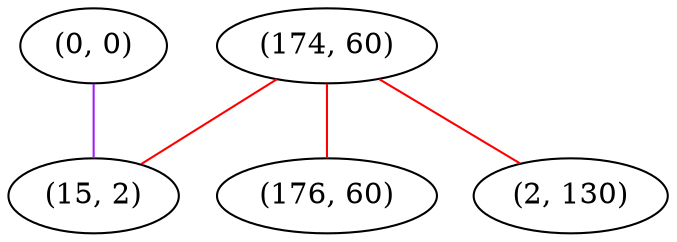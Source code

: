 graph "" {
"(0, 0)";
"(174, 60)";
"(176, 60)";
"(15, 2)";
"(2, 130)";
"(0, 0)" -- "(15, 2)"  [color=purple, key=0, weight=4];
"(174, 60)" -- "(176, 60)"  [color=red, key=0, weight=1];
"(174, 60)" -- "(15, 2)"  [color=red, key=0, weight=1];
"(174, 60)" -- "(2, 130)"  [color=red, key=0, weight=1];
}
